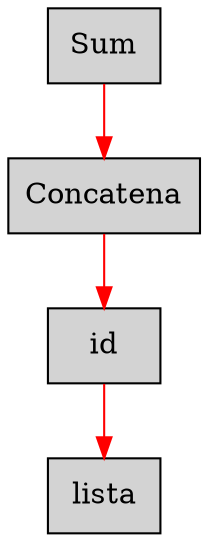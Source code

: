 digraph G {node[shape=box, style=filled]; edge[color=red]
node438424779[label="Sum"];
 node438424779->node564724532;node564724532[label="Concatena"];
 node564724532->node1289068048;node1289068048[label="id"];
 node1289068048->node733328916;node733328916[label="lista"];

}
